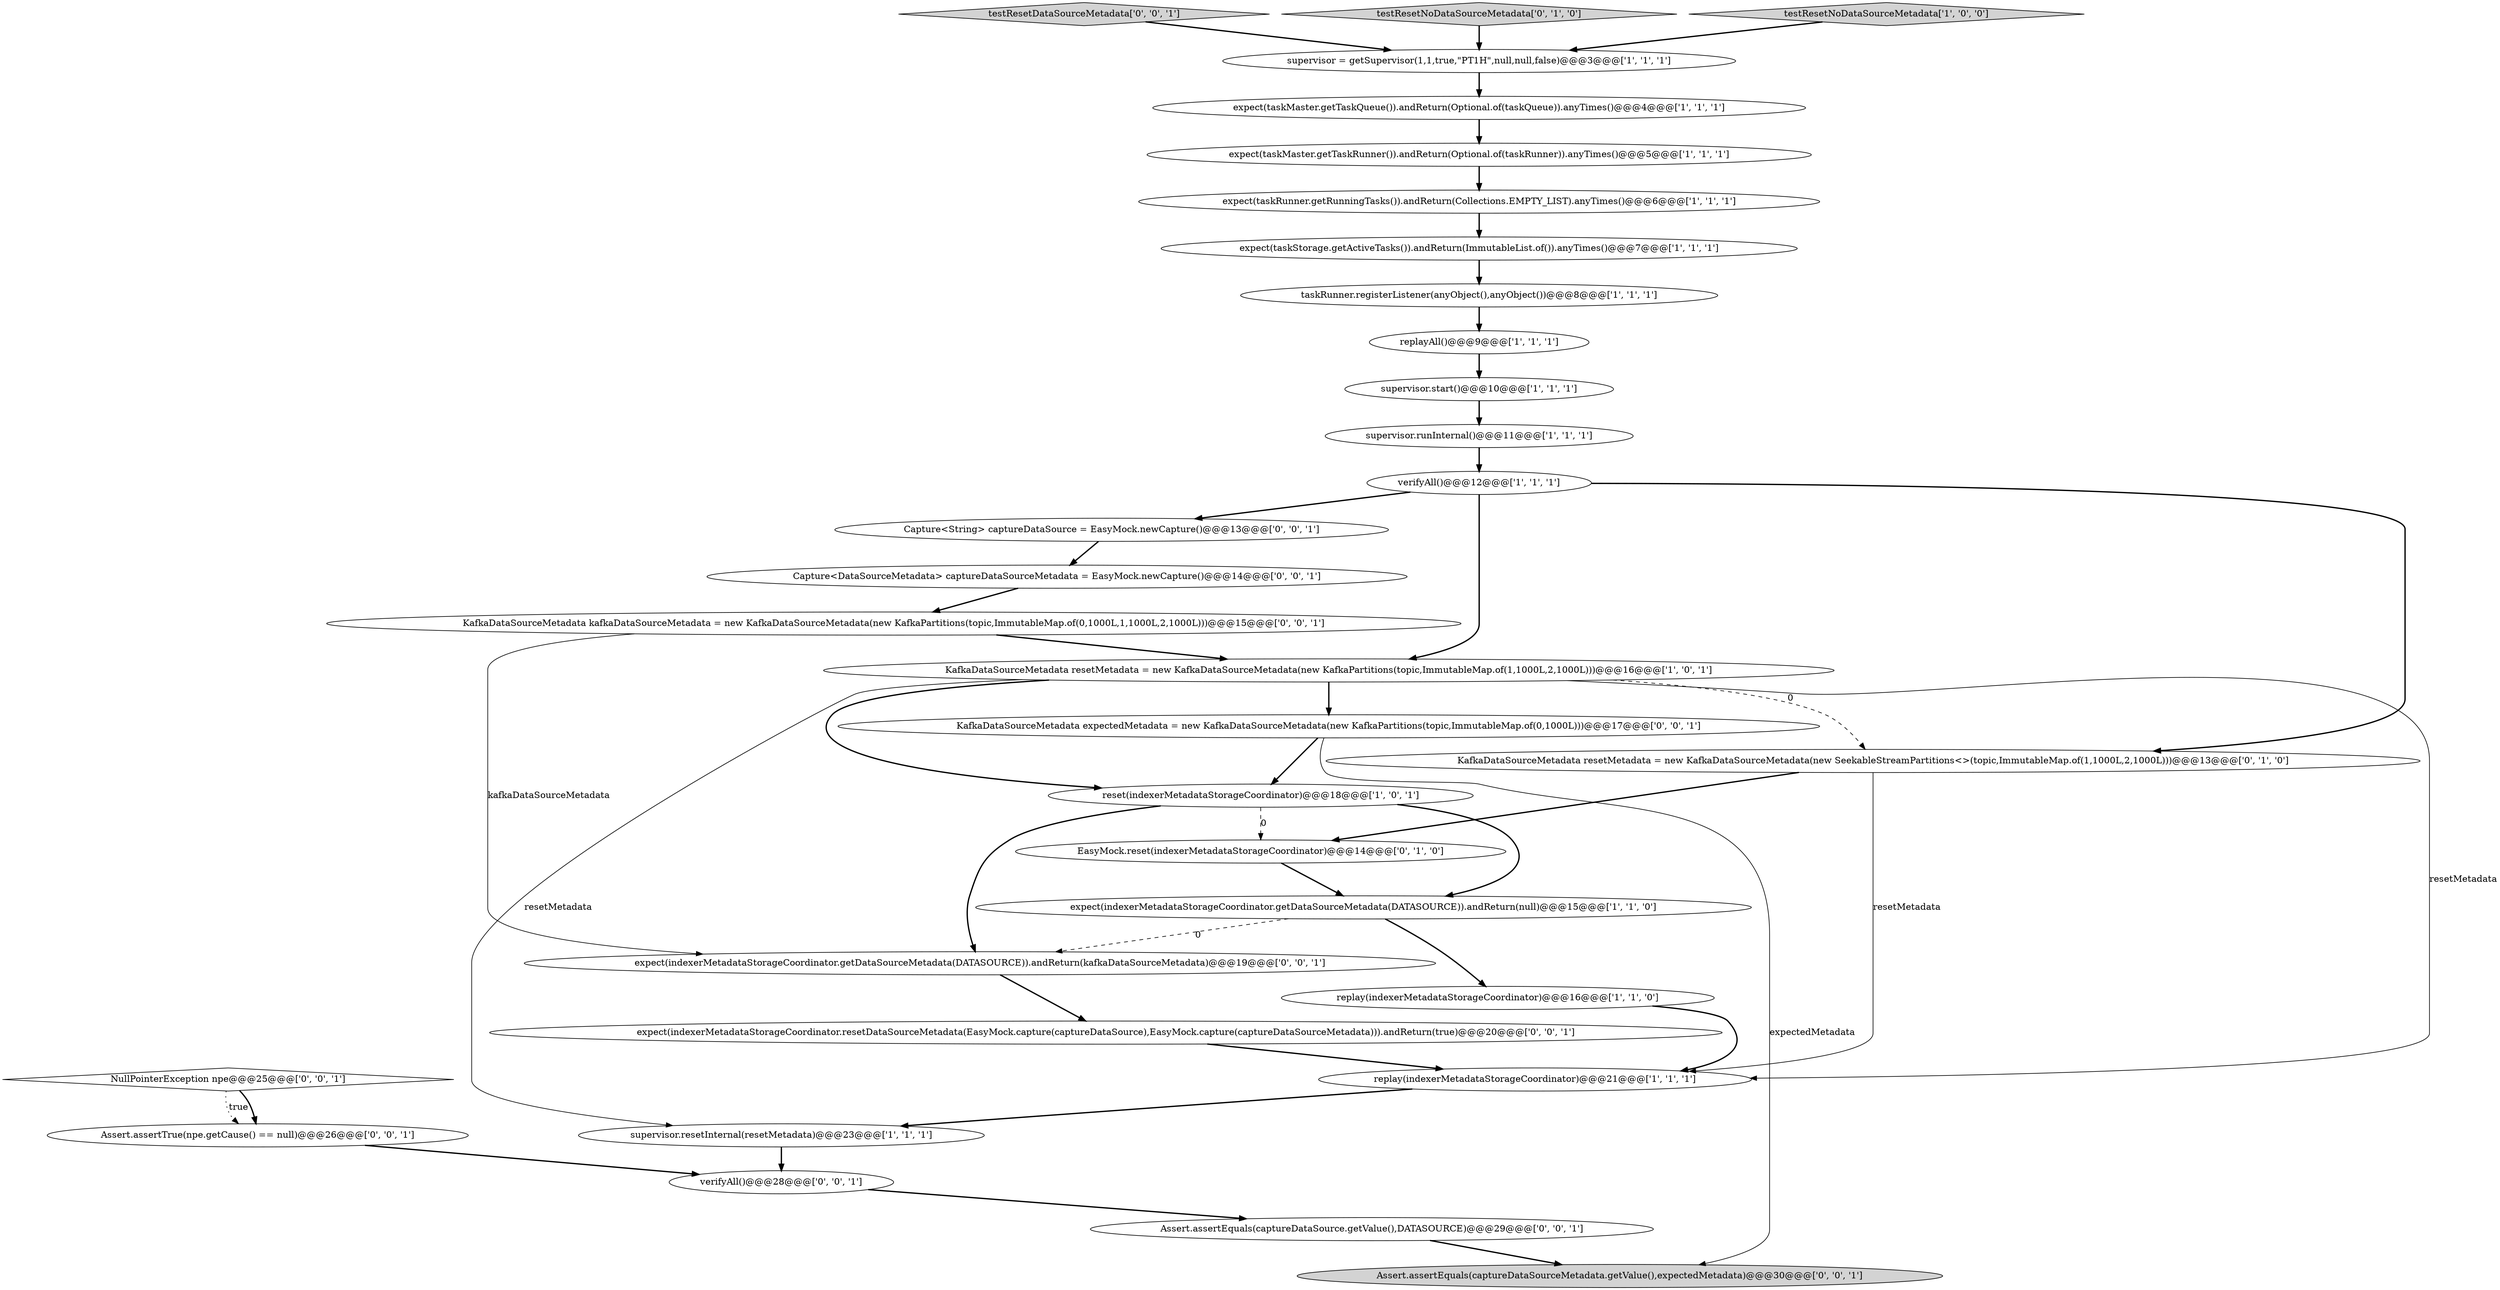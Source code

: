digraph {
28 [style = filled, label = "testResetDataSourceMetadata['0', '0', '1']", fillcolor = lightgray, shape = diamond image = "AAA0AAABBB3BBB"];
11 [style = filled, label = "verifyAll()@@@12@@@['1', '1', '1']", fillcolor = white, shape = ellipse image = "AAA0AAABBB1BBB"];
4 [style = filled, label = "replay(indexerMetadataStorageCoordinator)@@@21@@@['1', '1', '1']", fillcolor = white, shape = ellipse image = "AAA0AAABBB1BBB"];
24 [style = filled, label = "Assert.assertTrue(npe.getCause() == null)@@@26@@@['0', '0', '1']", fillcolor = white, shape = ellipse image = "AAA0AAABBB3BBB"];
0 [style = filled, label = "taskRunner.registerListener(anyObject(),anyObject())@@@8@@@['1', '1', '1']", fillcolor = white, shape = ellipse image = "AAA0AAABBB1BBB"];
6 [style = filled, label = "expect(taskStorage.getActiveTasks()).andReturn(ImmutableList.of()).anyTimes()@@@7@@@['1', '1', '1']", fillcolor = white, shape = ellipse image = "AAA0AAABBB1BBB"];
14 [style = filled, label = "KafkaDataSourceMetadata resetMetadata = new KafkaDataSourceMetadata(new KafkaPartitions(topic,ImmutableMap.of(1,1000L,2,1000L)))@@@16@@@['1', '0', '1']", fillcolor = white, shape = ellipse image = "AAA0AAABBB1BBB"];
10 [style = filled, label = "supervisor.start()@@@10@@@['1', '1', '1']", fillcolor = white, shape = ellipse image = "AAA0AAABBB1BBB"];
12 [style = filled, label = "expect(taskMaster.getTaskQueue()).andReturn(Optional.of(taskQueue)).anyTimes()@@@4@@@['1', '1', '1']", fillcolor = white, shape = ellipse image = "AAA0AAABBB1BBB"];
31 [style = filled, label = "Assert.assertEquals(captureDataSourceMetadata.getValue(),expectedMetadata)@@@30@@@['0', '0', '1']", fillcolor = lightgray, shape = ellipse image = "AAA0AAABBB3BBB"];
29 [style = filled, label = "KafkaDataSourceMetadata expectedMetadata = new KafkaDataSourceMetadata(new KafkaPartitions(topic,ImmutableMap.of(0,1000L)))@@@17@@@['0', '0', '1']", fillcolor = white, shape = ellipse image = "AAA0AAABBB3BBB"];
17 [style = filled, label = "KafkaDataSourceMetadata resetMetadata = new KafkaDataSourceMetadata(new SeekableStreamPartitions<>(topic,ImmutableMap.of(1,1000L,2,1000L)))@@@13@@@['0', '1', '0']", fillcolor = white, shape = ellipse image = "AAA1AAABBB2BBB"];
23 [style = filled, label = "Assert.assertEquals(captureDataSource.getValue(),DATASOURCE)@@@29@@@['0', '0', '1']", fillcolor = white, shape = ellipse image = "AAA0AAABBB3BBB"];
25 [style = filled, label = "Capture<String> captureDataSource = EasyMock.newCapture()@@@13@@@['0', '0', '1']", fillcolor = white, shape = ellipse image = "AAA0AAABBB3BBB"];
1 [style = filled, label = "supervisor.resetInternal(resetMetadata)@@@23@@@['1', '1', '1']", fillcolor = white, shape = ellipse image = "AAA0AAABBB1BBB"];
18 [style = filled, label = "testResetNoDataSourceMetadata['0', '1', '0']", fillcolor = lightgray, shape = diamond image = "AAA0AAABBB2BBB"];
13 [style = filled, label = "expect(indexerMetadataStorageCoordinator.getDataSourceMetadata(DATASOURCE)).andReturn(null)@@@15@@@['1', '1', '0']", fillcolor = white, shape = ellipse image = "AAA0AAABBB1BBB"];
5 [style = filled, label = "testResetNoDataSourceMetadata['1', '0', '0']", fillcolor = lightgray, shape = diamond image = "AAA0AAABBB1BBB"];
26 [style = filled, label = "expect(indexerMetadataStorageCoordinator.resetDataSourceMetadata(EasyMock.capture(captureDataSource),EasyMock.capture(captureDataSourceMetadata))).andReturn(true)@@@20@@@['0', '0', '1']", fillcolor = white, shape = ellipse image = "AAA0AAABBB3BBB"];
20 [style = filled, label = "expect(indexerMetadataStorageCoordinator.getDataSourceMetadata(DATASOURCE)).andReturn(kafkaDataSourceMetadata)@@@19@@@['0', '0', '1']", fillcolor = white, shape = ellipse image = "AAA0AAABBB3BBB"];
2 [style = filled, label = "reset(indexerMetadataStorageCoordinator)@@@18@@@['1', '0', '1']", fillcolor = white, shape = ellipse image = "AAA0AAABBB1BBB"];
30 [style = filled, label = "KafkaDataSourceMetadata kafkaDataSourceMetadata = new KafkaDataSourceMetadata(new KafkaPartitions(topic,ImmutableMap.of(0,1000L,1,1000L,2,1000L)))@@@15@@@['0', '0', '1']", fillcolor = white, shape = ellipse image = "AAA0AAABBB3BBB"];
9 [style = filled, label = "expect(taskRunner.getRunningTasks()).andReturn(Collections.EMPTY_LIST).anyTimes()@@@6@@@['1', '1', '1']", fillcolor = white, shape = ellipse image = "AAA0AAABBB1BBB"];
22 [style = filled, label = "Capture<DataSourceMetadata> captureDataSourceMetadata = EasyMock.newCapture()@@@14@@@['0', '0', '1']", fillcolor = white, shape = ellipse image = "AAA0AAABBB3BBB"];
21 [style = filled, label = "NullPointerException npe@@@25@@@['0', '0', '1']", fillcolor = white, shape = diamond image = "AAA0AAABBB3BBB"];
16 [style = filled, label = "expect(taskMaster.getTaskRunner()).andReturn(Optional.of(taskRunner)).anyTimes()@@@5@@@['1', '1', '1']", fillcolor = white, shape = ellipse image = "AAA0AAABBB1BBB"];
7 [style = filled, label = "replay(indexerMetadataStorageCoordinator)@@@16@@@['1', '1', '0']", fillcolor = white, shape = ellipse image = "AAA0AAABBB1BBB"];
3 [style = filled, label = "supervisor = getSupervisor(1,1,true,\"PT1H\",null,null,false)@@@3@@@['1', '1', '1']", fillcolor = white, shape = ellipse image = "AAA0AAABBB1BBB"];
15 [style = filled, label = "supervisor.runInternal()@@@11@@@['1', '1', '1']", fillcolor = white, shape = ellipse image = "AAA0AAABBB1BBB"];
19 [style = filled, label = "EasyMock.reset(indexerMetadataStorageCoordinator)@@@14@@@['0', '1', '0']", fillcolor = white, shape = ellipse image = "AAA1AAABBB2BBB"];
27 [style = filled, label = "verifyAll()@@@28@@@['0', '0', '1']", fillcolor = white, shape = ellipse image = "AAA0AAABBB3BBB"];
8 [style = filled, label = "replayAll()@@@9@@@['1', '1', '1']", fillcolor = white, shape = ellipse image = "AAA0AAABBB1BBB"];
18->3 [style = bold, label=""];
11->25 [style = bold, label=""];
28->3 [style = bold, label=""];
22->30 [style = bold, label=""];
30->20 [style = solid, label="kafkaDataSourceMetadata"];
13->7 [style = bold, label=""];
2->13 [style = bold, label=""];
29->2 [style = bold, label=""];
17->19 [style = bold, label=""];
6->0 [style = bold, label=""];
21->24 [style = dotted, label="true"];
27->23 [style = bold, label=""];
14->17 [style = dashed, label="0"];
1->27 [style = bold, label=""];
0->8 [style = bold, label=""];
21->24 [style = bold, label=""];
11->17 [style = bold, label=""];
26->4 [style = bold, label=""];
11->14 [style = bold, label=""];
14->1 [style = solid, label="resetMetadata"];
19->13 [style = bold, label=""];
4->1 [style = bold, label=""];
12->16 [style = bold, label=""];
9->6 [style = bold, label=""];
23->31 [style = bold, label=""];
14->29 [style = bold, label=""];
2->19 [style = dashed, label="0"];
17->4 [style = solid, label="resetMetadata"];
15->11 [style = bold, label=""];
3->12 [style = bold, label=""];
7->4 [style = bold, label=""];
2->20 [style = bold, label=""];
14->2 [style = bold, label=""];
13->20 [style = dashed, label="0"];
10->15 [style = bold, label=""];
5->3 [style = bold, label=""];
24->27 [style = bold, label=""];
29->31 [style = solid, label="expectedMetadata"];
30->14 [style = bold, label=""];
25->22 [style = bold, label=""];
20->26 [style = bold, label=""];
8->10 [style = bold, label=""];
14->4 [style = solid, label="resetMetadata"];
16->9 [style = bold, label=""];
}
